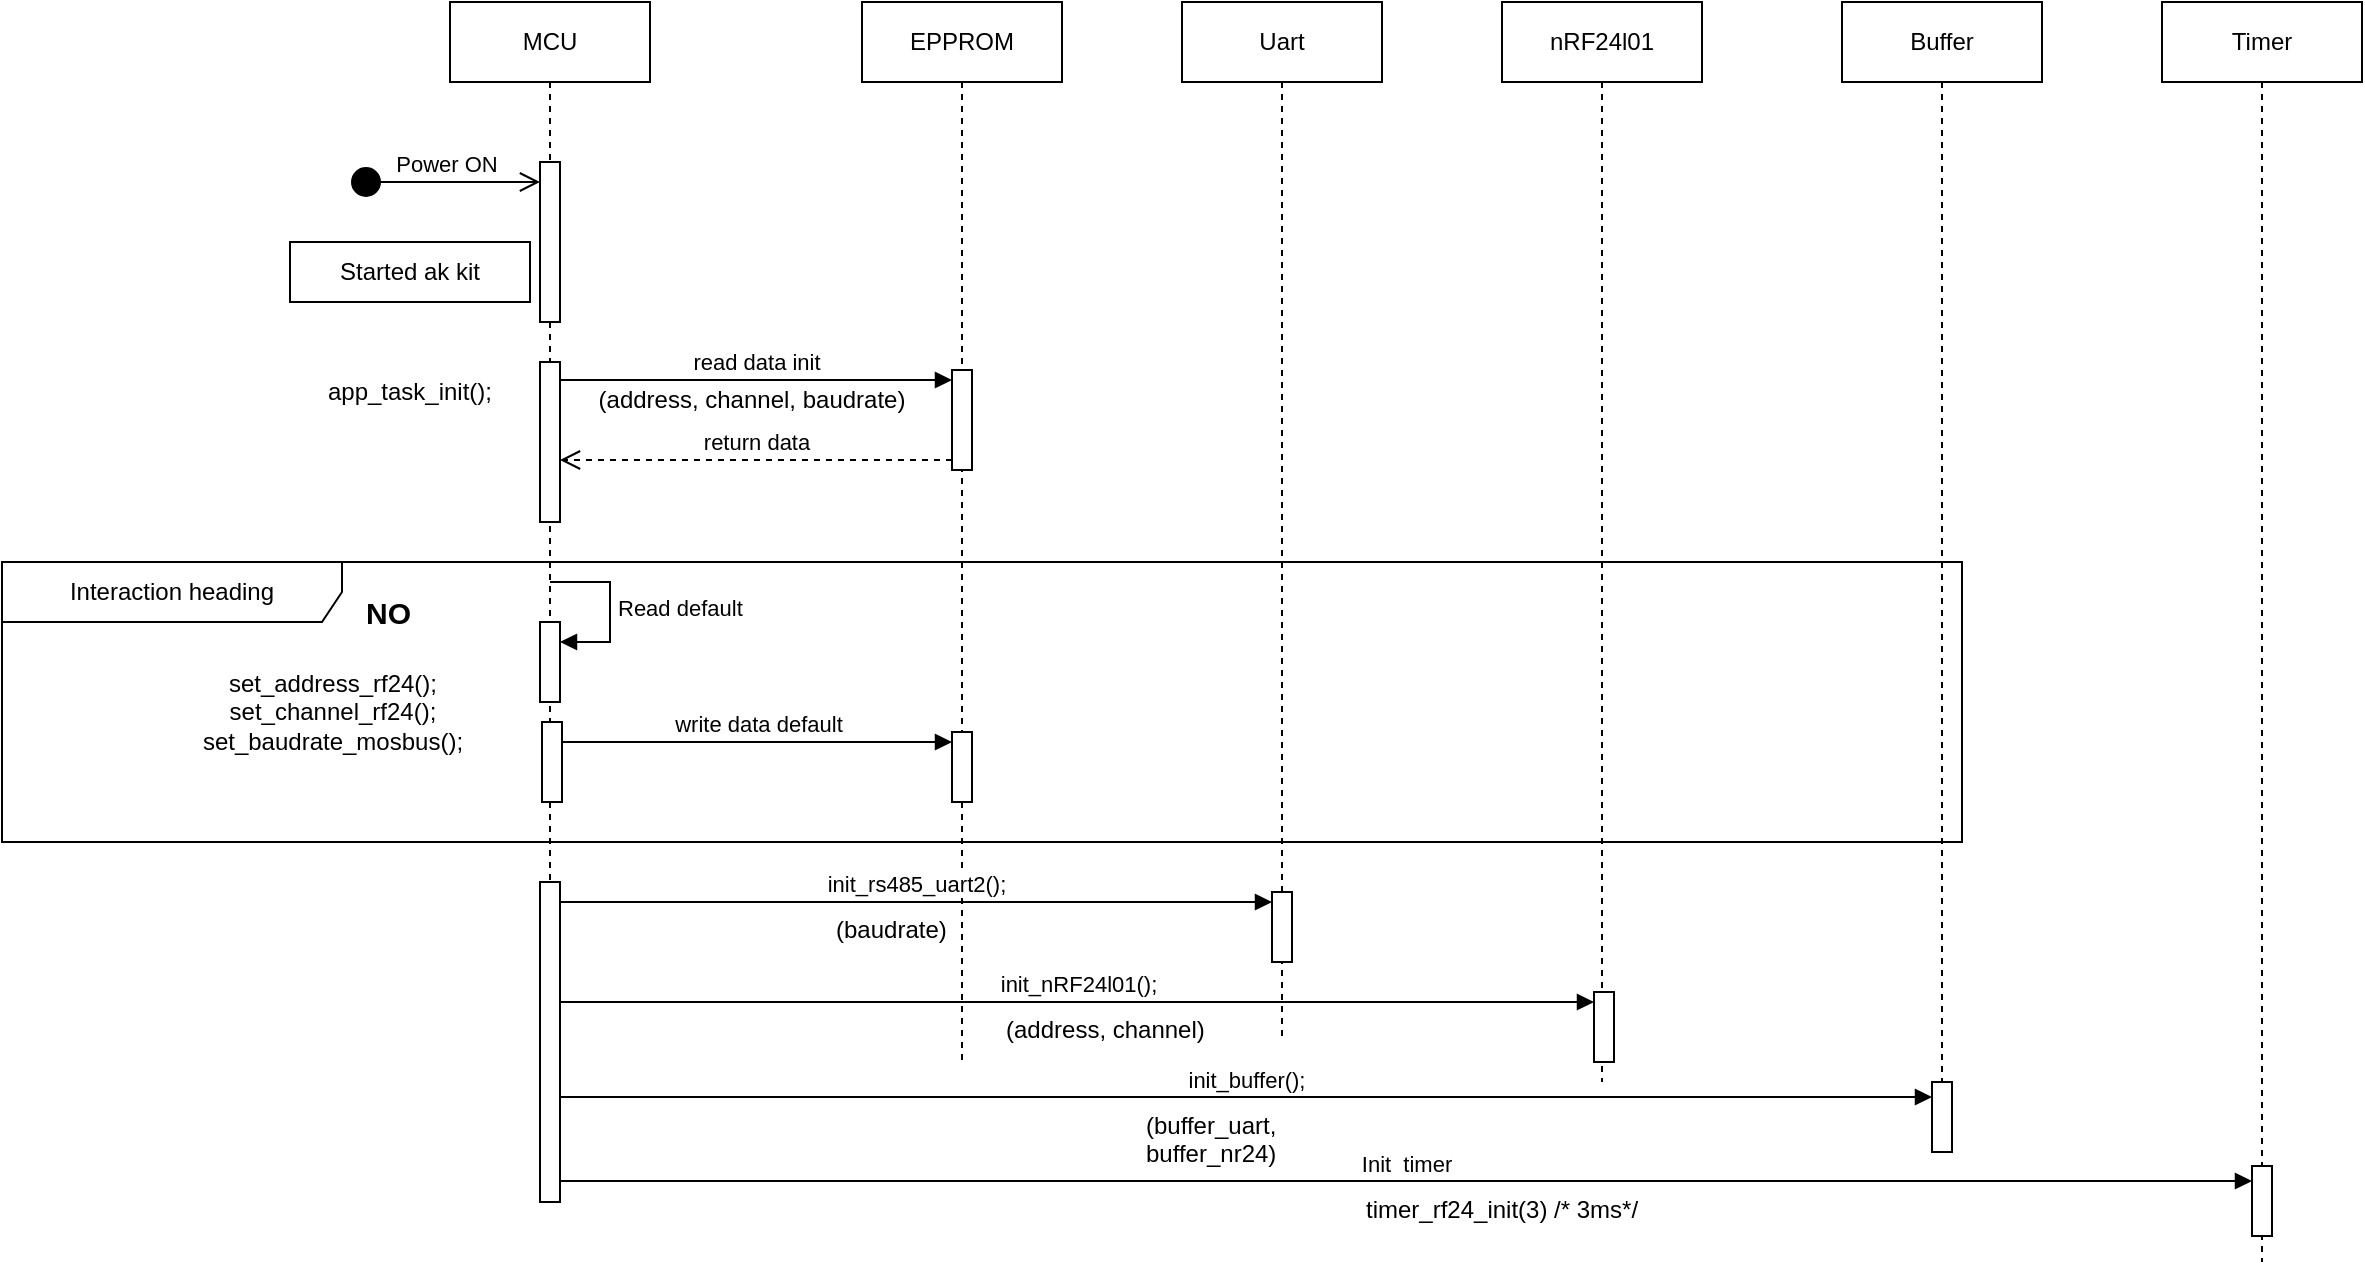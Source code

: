<mxfile version="22.1.18" type="github" pages="4">
  <diagram name="init_data_on_flash" id="_rqPvwlqcu5d_cv0ufVX">
    <mxGraphModel dx="2085" dy="1507" grid="1" gridSize="10" guides="1" tooltips="1" connect="1" arrows="1" fold="1" page="1" pageScale="1" pageWidth="850" pageHeight="1100" math="0" shadow="0">
      <root>
        <mxCell id="0" />
        <mxCell id="1" parent="0" />
        <mxCell id="lFg5hrSPJq1oh815YFEz-1" value="MCU" style="shape=umlLifeline;perimeter=lifelinePerimeter;whiteSpace=wrap;html=1;container=1;dropTarget=0;collapsible=0;recursiveResize=0;outlineConnect=0;portConstraint=eastwest;newEdgeStyle={&quot;curved&quot;:0,&quot;rounded&quot;:0};" vertex="1" parent="1">
          <mxGeometry x="104" y="40" width="100" height="600" as="geometry" />
        </mxCell>
        <mxCell id="lFg5hrSPJq1oh815YFEz-8" value="" style="html=1;points=[[0,0,0,0,5],[0,1,0,0,-5],[1,0,0,0,5],[1,1,0,0,-5]];perimeter=orthogonalPerimeter;outlineConnect=0;targetShapes=umlLifeline;portConstraint=eastwest;newEdgeStyle={&quot;curved&quot;:0,&quot;rounded&quot;:0};" vertex="1" parent="lFg5hrSPJq1oh815YFEz-1">
          <mxGeometry x="45" y="80" width="10" height="80" as="geometry" />
        </mxCell>
        <mxCell id="lFg5hrSPJq1oh815YFEz-10" value="" style="html=1;points=[[0,0,0,0,5],[0,1,0,0,-5],[1,0,0,0,5],[1,1,0,0,-5]];perimeter=orthogonalPerimeter;outlineConnect=0;targetShapes=umlLifeline;portConstraint=eastwest;newEdgeStyle={&quot;curved&quot;:0,&quot;rounded&quot;:0};" vertex="1" parent="lFg5hrSPJq1oh815YFEz-1">
          <mxGeometry x="45" y="180" width="10" height="80" as="geometry" />
        </mxCell>
        <mxCell id="lFg5hrSPJq1oh815YFEz-19" value="" style="html=1;points=[[0,0,0,0,5],[0,1,0,0,-5],[1,0,0,0,5],[1,1,0,0,-5]];perimeter=orthogonalPerimeter;outlineConnect=0;targetShapes=umlLifeline;portConstraint=eastwest;newEdgeStyle={&quot;curved&quot;:0,&quot;rounded&quot;:0};" vertex="1" parent="lFg5hrSPJq1oh815YFEz-1">
          <mxGeometry x="45" y="310" width="10" height="40" as="geometry" />
        </mxCell>
        <mxCell id="lFg5hrSPJq1oh815YFEz-20" value="Read default" style="html=1;align=left;spacingLeft=2;endArrow=block;rounded=0;edgeStyle=orthogonalEdgeStyle;curved=0;rounded=0;" edge="1" target="lFg5hrSPJq1oh815YFEz-19" parent="lFg5hrSPJq1oh815YFEz-1">
          <mxGeometry relative="1" as="geometry">
            <mxPoint x="50" y="290" as="sourcePoint" />
            <Array as="points">
              <mxPoint x="80" y="320" />
            </Array>
            <mxPoint as="offset" />
          </mxGeometry>
        </mxCell>
        <mxCell id="lFg5hrSPJq1oh815YFEz-26" value="" style="html=1;points=[[0,0,0,0,5],[0,1,0,0,-5],[1,0,0,0,5],[1,1,0,0,-5]];perimeter=orthogonalPerimeter;outlineConnect=0;targetShapes=umlLifeline;portConstraint=eastwest;newEdgeStyle={&quot;curved&quot;:0,&quot;rounded&quot;:0};" vertex="1" parent="lFg5hrSPJq1oh815YFEz-1">
          <mxGeometry x="45" y="440" width="10" height="160" as="geometry" />
        </mxCell>
        <mxCell id="lFg5hrSPJq1oh815YFEz-4" value="EPPROM" style="shape=umlLifeline;perimeter=lifelinePerimeter;whiteSpace=wrap;html=1;container=1;dropTarget=0;collapsible=0;recursiveResize=0;outlineConnect=0;portConstraint=eastwest;newEdgeStyle={&quot;curved&quot;:0,&quot;rounded&quot;:0};" vertex="1" parent="1">
          <mxGeometry x="310" y="40" width="100" height="530" as="geometry" />
        </mxCell>
        <mxCell id="lFg5hrSPJq1oh815YFEz-5" value="Uart" style="shape=umlLifeline;perimeter=lifelinePerimeter;whiteSpace=wrap;html=1;container=1;dropTarget=0;collapsible=0;recursiveResize=0;outlineConnect=0;portConstraint=eastwest;newEdgeStyle={&quot;curved&quot;:0,&quot;rounded&quot;:0};" vertex="1" parent="1">
          <mxGeometry x="470" y="40" width="100" height="520" as="geometry" />
        </mxCell>
        <mxCell id="lFg5hrSPJq1oh815YFEz-27" value="" style="html=1;points=[[0,0,0,0,5],[0,1,0,0,-5],[1,0,0,0,5],[1,1,0,0,-5]];perimeter=orthogonalPerimeter;outlineConnect=0;targetShapes=umlLifeline;portConstraint=eastwest;newEdgeStyle={&quot;curved&quot;:0,&quot;rounded&quot;:0};" vertex="1" parent="lFg5hrSPJq1oh815YFEz-5">
          <mxGeometry x="45" y="445" width="10" height="35" as="geometry" />
        </mxCell>
        <mxCell id="lFg5hrSPJq1oh815YFEz-6" value="nRF24l01" style="shape=umlLifeline;perimeter=lifelinePerimeter;whiteSpace=wrap;html=1;container=1;dropTarget=0;collapsible=0;recursiveResize=0;outlineConnect=0;portConstraint=eastwest;newEdgeStyle={&quot;curved&quot;:0,&quot;rounded&quot;:0};" vertex="1" parent="1">
          <mxGeometry x="630" y="40" width="100" height="540" as="geometry" />
        </mxCell>
        <mxCell id="lFg5hrSPJq1oh815YFEz-29" value="" style="html=1;points=[[0,0,0,0,5],[0,1,0,0,-5],[1,0,0,0,5],[1,1,0,0,-5]];perimeter=orthogonalPerimeter;outlineConnect=0;targetShapes=umlLifeline;portConstraint=eastwest;newEdgeStyle={&quot;curved&quot;:0,&quot;rounded&quot;:0};" vertex="1" parent="lFg5hrSPJq1oh815YFEz-6">
          <mxGeometry x="46" y="495" width="10" height="35" as="geometry" />
        </mxCell>
        <mxCell id="lFg5hrSPJq1oh815YFEz-7" value="Power ON" style="html=1;verticalAlign=bottom;startArrow=circle;startFill=1;endArrow=open;startSize=6;endSize=8;curved=0;rounded=0;" edge="1" parent="1" target="lFg5hrSPJq1oh815YFEz-8">
          <mxGeometry width="80" relative="1" as="geometry">
            <mxPoint x="54" y="130" as="sourcePoint" />
            <mxPoint x="144" y="130" as="targetPoint" />
          </mxGeometry>
        </mxCell>
        <mxCell id="lFg5hrSPJq1oh815YFEz-9" value="Started ak kit " style="html=1;whiteSpace=wrap;" vertex="1" parent="1">
          <mxGeometry x="24" y="160" width="120" height="30" as="geometry" />
        </mxCell>
        <mxCell id="lFg5hrSPJq1oh815YFEz-11" value="app_task_init();" style="text;html=1;strokeColor=none;fillColor=none;align=center;verticalAlign=middle;whiteSpace=wrap;rounded=0;" vertex="1" parent="1">
          <mxGeometry x="29" y="220" width="110" height="30" as="geometry" />
        </mxCell>
        <mxCell id="lFg5hrSPJq1oh815YFEz-12" value="" style="html=1;points=[[0,0,0,0,5],[0,1,0,0,-5],[1,0,0,0,5],[1,1,0,0,-5]];perimeter=orthogonalPerimeter;outlineConnect=0;targetShapes=umlLifeline;portConstraint=eastwest;newEdgeStyle={&quot;curved&quot;:0,&quot;rounded&quot;:0};" vertex="1" parent="1">
          <mxGeometry x="355" y="224" width="10" height="50" as="geometry" />
        </mxCell>
        <mxCell id="lFg5hrSPJq1oh815YFEz-13" value="&lt;div&gt;read data init&lt;/div&gt;" style="html=1;verticalAlign=bottom;endArrow=block;curved=0;rounded=0;entryX=0;entryY=0;entryDx=0;entryDy=5;" edge="1" target="lFg5hrSPJq1oh815YFEz-12" parent="1" source="lFg5hrSPJq1oh815YFEz-10">
          <mxGeometry relative="1" as="geometry">
            <mxPoint x="285" y="229" as="sourcePoint" />
          </mxGeometry>
        </mxCell>
        <mxCell id="lFg5hrSPJq1oh815YFEz-14" value="return data" style="html=1;verticalAlign=bottom;endArrow=open;dashed=1;endSize=8;curved=0;rounded=0;exitX=0;exitY=1;exitDx=0;exitDy=-5;" edge="1" source="lFg5hrSPJq1oh815YFEz-12" parent="1" target="lFg5hrSPJq1oh815YFEz-10">
          <mxGeometry relative="1" as="geometry">
            <mxPoint x="285" y="269" as="targetPoint" />
          </mxGeometry>
        </mxCell>
        <mxCell id="lFg5hrSPJq1oh815YFEz-15" value="(address, channel, baudrate)" style="text;html=1;strokeColor=none;fillColor=none;align=center;verticalAlign=middle;whiteSpace=wrap;rounded=0;" vertex="1" parent="1">
          <mxGeometry x="168" y="224" width="174" height="30" as="geometry" />
        </mxCell>
        <mxCell id="lFg5hrSPJq1oh815YFEz-16" value="Interaction heading" style="shape=umlFrame;whiteSpace=wrap;html=1;pointerEvents=0;recursiveResize=0;container=1;collapsible=0;width=170;" vertex="1" parent="1">
          <mxGeometry x="-120" y="320" width="980" height="140" as="geometry" />
        </mxCell>
        <mxCell id="lFg5hrSPJq1oh815YFEz-17" value="&lt;b&gt;&lt;font style=&quot;font-size: 15px;&quot;&gt;NO&lt;/font&gt;&lt;/b&gt;" style="text;html=1;" vertex="1" parent="lFg5hrSPJq1oh815YFEz-16">
          <mxGeometry width="30" height="20" relative="1" as="geometry">
            <mxPoint x="180" y="10" as="offset" />
          </mxGeometry>
        </mxCell>
        <mxCell id="lFg5hrSPJq1oh815YFEz-21" value="" style="html=1;points=[[0,0,0,0,5],[0,1,0,0,-5],[1,0,0,0,5],[1,1,0,0,-5]];perimeter=orthogonalPerimeter;outlineConnect=0;targetShapes=umlLifeline;portConstraint=eastwest;newEdgeStyle={&quot;curved&quot;:0,&quot;rounded&quot;:0};" vertex="1" parent="lFg5hrSPJq1oh815YFEz-16">
          <mxGeometry x="270" y="80" width="10" height="40" as="geometry" />
        </mxCell>
        <mxCell id="lFg5hrSPJq1oh815YFEz-22" value="" style="html=1;points=[[0,0,0,0,5],[0,1,0,0,-5],[1,0,0,0,5],[1,1,0,0,-5]];perimeter=orthogonalPerimeter;outlineConnect=0;targetShapes=umlLifeline;portConstraint=eastwest;newEdgeStyle={&quot;curved&quot;:0,&quot;rounded&quot;:0};" vertex="1" parent="lFg5hrSPJq1oh815YFEz-16">
          <mxGeometry x="475" y="85" width="10" height="35" as="geometry" />
        </mxCell>
        <mxCell id="lFg5hrSPJq1oh815YFEz-23" value="write data default" style="html=1;verticalAlign=bottom;endArrow=block;curved=0;rounded=0;entryX=0;entryY=0;entryDx=0;entryDy=5;" edge="1" target="lFg5hrSPJq1oh815YFEz-22" parent="lFg5hrSPJq1oh815YFEz-16" source="lFg5hrSPJq1oh815YFEz-21">
          <mxGeometry relative="1" as="geometry">
            <mxPoint x="405" y="90" as="sourcePoint" />
          </mxGeometry>
        </mxCell>
        <mxCell id="lFg5hrSPJq1oh815YFEz-25" value="&lt;div&gt;set_address_rf24();&lt;/div&gt;&lt;div&gt;set_channel_rf24();&lt;/div&gt;&lt;div&gt;set_baudrate_mosbus();&lt;br&gt;&lt;/div&gt;" style="text;html=1;strokeColor=none;fillColor=none;align=center;verticalAlign=middle;whiteSpace=wrap;rounded=0;" vertex="1" parent="lFg5hrSPJq1oh815YFEz-16">
          <mxGeometry x="90" y="40" width="151" height="70" as="geometry" />
        </mxCell>
        <mxCell id="lFg5hrSPJq1oh815YFEz-28" value="&lt;div&gt;init_rs485_uart2();&lt;/div&gt;" style="html=1;verticalAlign=bottom;endArrow=block;curved=0;rounded=0;entryX=0;entryY=0;entryDx=0;entryDy=5;" edge="1" parent="1" target="lFg5hrSPJq1oh815YFEz-27">
          <mxGeometry x="-0.001" relative="1" as="geometry">
            <mxPoint x="159" y="490" as="sourcePoint" />
            <mxPoint as="offset" />
          </mxGeometry>
        </mxCell>
        <mxCell id="lFg5hrSPJq1oh815YFEz-30" value="init_nRF24l01();" style="html=1;verticalAlign=bottom;endArrow=block;curved=0;rounded=0;entryX=0;entryY=0;entryDx=0;entryDy=5;" edge="1" parent="1" target="lFg5hrSPJq1oh815YFEz-29">
          <mxGeometry relative="1" as="geometry">
            <mxPoint x="159" y="540" as="sourcePoint" />
          </mxGeometry>
        </mxCell>
        <mxCell id="lFg5hrSPJq1oh815YFEz-31" value="(baudrate)" style="text;whiteSpace=wrap;html=1;" vertex="1" parent="1">
          <mxGeometry x="295" y="490" width="60" height="20" as="geometry" />
        </mxCell>
        <mxCell id="lFg5hrSPJq1oh815YFEz-32" value="(address, channel)" style="text;whiteSpace=wrap;html=1;" vertex="1" parent="1">
          <mxGeometry x="380" y="540" width="120" height="20" as="geometry" />
        </mxCell>
        <mxCell id="CLKx9_vtKcZAz9AbXq3Q-1" value="Buffer" style="shape=umlLifeline;perimeter=lifelinePerimeter;whiteSpace=wrap;html=1;container=1;dropTarget=0;collapsible=0;recursiveResize=0;outlineConnect=0;portConstraint=eastwest;newEdgeStyle={&quot;curved&quot;:0,&quot;rounded&quot;:0};" vertex="1" parent="1">
          <mxGeometry x="800" y="40" width="100" height="540" as="geometry" />
        </mxCell>
        <mxCell id="CLKx9_vtKcZAz9AbXq3Q-2" value="" style="html=1;points=[[0,0,0,0,5],[0,1,0,0,-5],[1,0,0,0,5],[1,1,0,0,-5]];perimeter=orthogonalPerimeter;outlineConnect=0;targetShapes=umlLifeline;portConstraint=eastwest;newEdgeStyle={&quot;curved&quot;:0,&quot;rounded&quot;:0};" vertex="1" parent="1">
          <mxGeometry x="845" y="580" width="10" height="35" as="geometry" />
        </mxCell>
        <mxCell id="CLKx9_vtKcZAz9AbXq3Q-3" value="init_buffer();" style="html=1;verticalAlign=bottom;endArrow=block;curved=0;rounded=0;entryX=0;entryY=0;entryDx=0;entryDy=5;" edge="1" parent="1" source="lFg5hrSPJq1oh815YFEz-26">
          <mxGeometry x="-0.001" relative="1" as="geometry">
            <mxPoint x="190" y="588" as="sourcePoint" />
            <mxPoint x="845" y="587.5" as="targetPoint" />
            <mxPoint as="offset" />
          </mxGeometry>
        </mxCell>
        <mxCell id="CLKx9_vtKcZAz9AbXq3Q-4" value="(buffer_uart, buffer_nr24)" style="text;whiteSpace=wrap;html=1;" vertex="1" parent="1">
          <mxGeometry x="450" y="587.5" width="120" height="20" as="geometry" />
        </mxCell>
        <mxCell id="kkfreGQYsaMmkeer-ljg-1" value="Timer" style="shape=umlLifeline;perimeter=lifelinePerimeter;whiteSpace=wrap;html=1;container=1;dropTarget=0;collapsible=0;recursiveResize=0;outlineConnect=0;portConstraint=eastwest;newEdgeStyle={&quot;curved&quot;:0,&quot;rounded&quot;:0};" vertex="1" parent="1">
          <mxGeometry x="960" y="40" width="100" height="630" as="geometry" />
        </mxCell>
        <mxCell id="kkfreGQYsaMmkeer-ljg-5" value="" style="html=1;points=[[0,0,0,0,5],[0,1,0,0,-5],[1,0,0,0,5],[1,1,0,0,-5]];perimeter=orthogonalPerimeter;outlineConnect=0;targetShapes=umlLifeline;portConstraint=eastwest;newEdgeStyle={&quot;curved&quot;:0,&quot;rounded&quot;:0};" vertex="1" parent="1">
          <mxGeometry x="1005" y="622" width="10" height="35" as="geometry" />
        </mxCell>
        <mxCell id="kkfreGQYsaMmkeer-ljg-6" value="Init&amp;nbsp; timer " style="html=1;verticalAlign=bottom;endArrow=block;curved=0;rounded=0;entryX=0;entryY=0;entryDx=0;entryDy=5;" edge="1" parent="1" source="lFg5hrSPJq1oh815YFEz-26">
          <mxGeometry x="-0.001" relative="1" as="geometry">
            <mxPoint x="319" y="630" as="sourcePoint" />
            <mxPoint x="1005" y="629.5" as="targetPoint" />
            <mxPoint as="offset" />
          </mxGeometry>
        </mxCell>
        <mxCell id="kkfreGQYsaMmkeer-ljg-7" value="timer_rf24_init(3) /* 3ms*/" style="text;whiteSpace=wrap;html=1;" vertex="1" parent="1">
          <mxGeometry x="560" y="629.5" width="170" height="20" as="geometry" />
        </mxCell>
      </root>
    </mxGraphModel>
  </diagram>
  <diagram id="e3z4IiF4BHt0ulagmXcm" name="action_uart">
    <mxGraphModel dx="2005" dy="1036" grid="1" gridSize="10" guides="1" tooltips="1" connect="1" arrows="1" fold="1" page="1" pageScale="1" pageWidth="850" pageHeight="1100" math="0" shadow="0">
      <root>
        <mxCell id="0" />
        <mxCell id="1" parent="0" />
        <mxCell id="tzuWYnrK_tekmQwqD7HS-1" value="&lt;div&gt;Device_1 &lt;br&gt;&lt;/div&gt;&lt;div&gt;RS485&lt;/div&gt;" style="shape=umlLifeline;perimeter=lifelinePerimeter;whiteSpace=wrap;html=1;container=1;dropTarget=0;collapsible=0;recursiveResize=0;outlineConnect=0;portConstraint=eastwest;newEdgeStyle={&quot;curved&quot;:0,&quot;rounded&quot;:0};" vertex="1" parent="1">
          <mxGeometry x="120" y="40" width="100" height="920" as="geometry" />
        </mxCell>
        <mxCell id="XWjCgizb2IZMl0uH3Rgy-2" value="" style="html=1;points=[[0,0,0,0,5],[0,1,0,0,-5],[1,0,0,0,5],[1,1,0,0,-5]];perimeter=orthogonalPerimeter;outlineConnect=0;targetShapes=umlLifeline;portConstraint=eastwest;newEdgeStyle={&quot;curved&quot;:0,&quot;rounded&quot;:0};" vertex="1" parent="tzuWYnrK_tekmQwqD7HS-1">
          <mxGeometry x="45" y="80" width="10" height="40" as="geometry" />
        </mxCell>
        <mxCell id="XWjCgizb2IZMl0uH3Rgy-3" value="" style="html=1;verticalAlign=bottom;startArrow=oval;endArrow=block;startSize=8;curved=0;rounded=0;entryX=0;entryY=0;entryDx=0;entryDy=5;" edge="1" parent="tzuWYnrK_tekmQwqD7HS-1">
          <mxGeometry y="-24" relative="1" as="geometry">
            <mxPoint x="-25" y="86" as="sourcePoint" />
            <mxPoint x="45" y="86.0" as="targetPoint" />
            <mxPoint as="offset" />
          </mxGeometry>
        </mxCell>
        <mxCell id="GhnyAttOh1If5XAWAGQ5-2" value="" style="html=1;points=[[0,0,0,0,5],[0,1,0,0,-5],[1,0,0,0,5],[1,1,0,0,-5]];perimeter=orthogonalPerimeter;outlineConnect=0;targetShapes=umlLifeline;portConstraint=eastwest;newEdgeStyle={&quot;curved&quot;:0,&quot;rounded&quot;:0};" vertex="1" parent="tzuWYnrK_tekmQwqD7HS-1">
          <mxGeometry x="45" y="140.04" width="10" height="40" as="geometry" />
        </mxCell>
        <mxCell id="GhnyAttOh1If5XAWAGQ5-3" value="" style="html=1;align=left;spacingLeft=2;endArrow=block;rounded=0;edgeStyle=orthogonalEdgeStyle;curved=0;rounded=0;" edge="1" target="GhnyAttOh1If5XAWAGQ5-2" parent="tzuWYnrK_tekmQwqD7HS-1">
          <mxGeometry x="-0.017" relative="1" as="geometry">
            <mxPoint x="50" y="120.04" as="sourcePoint" />
            <Array as="points">
              <mxPoint x="80" y="150.04" />
            </Array>
            <mxPoint as="offset" />
          </mxGeometry>
        </mxCell>
        <mxCell id="XWjCgizb2IZMl0uH3Rgy-1" value="&lt;div&gt;RS485 + Uart&lt;/div&gt;" style="shape=umlLifeline;perimeter=lifelinePerimeter;whiteSpace=wrap;html=1;container=1;dropTarget=0;collapsible=0;recursiveResize=0;outlineConnect=0;portConstraint=eastwest;newEdgeStyle={&quot;curved&quot;:0,&quot;rounded&quot;:0};" vertex="1" parent="1">
          <mxGeometry x="320" y="40" width="100" height="920" as="geometry" />
        </mxCell>
        <mxCell id="GhnyAttOh1If5XAWAGQ5-6" value="" style="html=1;points=[[0,0,0,0,5],[0,1,0,0,-5],[1,0,0,0,5],[1,1,0,0,-5]];perimeter=orthogonalPerimeter;outlineConnect=0;targetShapes=umlLifeline;portConstraint=eastwest;newEdgeStyle={&quot;curved&quot;:0,&quot;rounded&quot;:0};" vertex="1" parent="XWjCgizb2IZMl0uH3Rgy-1">
          <mxGeometry x="45" y="100.04" width="10" height="59.96" as="geometry" />
        </mxCell>
        <mxCell id="Xg90vIzvac29yt_A0_7y-10" value="change tx -&amp;gt; rx" style="html=1;verticalAlign=bottom;endArrow=block;curved=0;rounded=0;entryX=0;entryY=0;entryDx=0;entryDy=5;entryPerimeter=0;" edge="1" parent="XWjCgizb2IZMl0uH3Rgy-1" source="Xg90vIzvac29yt_A0_7y-8">
          <mxGeometry x="0.002" relative="1" as="geometry">
            <mxPoint x="257" y="851" as="sourcePoint" />
            <mxPoint x="55" y="851.04" as="targetPoint" />
            <mxPoint as="offset" />
          </mxGeometry>
        </mxCell>
        <mxCell id="Xg90vIzvac29yt_A0_7y-11" value="" style="html=1;points=[[0,0,0,0,5],[0,1,0,0,-5],[1,0,0,0,5],[1,1,0,0,-5]];perimeter=orthogonalPerimeter;outlineConnect=0;targetShapes=umlLifeline;portConstraint=eastwest;newEdgeStyle={&quot;curved&quot;:0,&quot;rounded&quot;:0};" vertex="1" parent="XWjCgizb2IZMl0uH3Rgy-1">
          <mxGeometry x="45" y="845" width="10" height="38" as="geometry" />
        </mxCell>
        <mxCell id="XWjCgizb2IZMl0uH3Rgy-4" value="&lt;div&gt;nRF24l01&lt;/div&gt;" style="shape=umlLifeline;perimeter=lifelinePerimeter;whiteSpace=wrap;html=1;container=1;dropTarget=0;collapsible=0;recursiveResize=0;outlineConnect=0;portConstraint=eastwest;newEdgeStyle={&quot;curved&quot;:0,&quot;rounded&quot;:0};" vertex="1" parent="1">
          <mxGeometry x="532" y="40" width="100" height="920" as="geometry" />
        </mxCell>
        <mxCell id="aWW-8R6n3zHeghvXNG_J-2" value="" style="html=1;points=[[0,0,0,0,5],[0,1,0,0,-5],[1,0,0,0,5],[1,1,0,0,-5]];perimeter=orthogonalPerimeter;outlineConnect=0;targetShapes=umlLifeline;portConstraint=eastwest;newEdgeStyle={&quot;curved&quot;:0,&quot;rounded&quot;:0};" vertex="1" parent="XWjCgizb2IZMl0uH3Rgy-4">
          <mxGeometry x="45" y="142" width="10" height="68" as="geometry" />
        </mxCell>
        <mxCell id="VLEj4P4WKxJNLzdqXz3Y-3" value="" style="html=1;points=[[0,0,0,0,5],[0,1,0,0,-5],[1,0,0,0,5],[1,1,0,0,-5]];perimeter=orthogonalPerimeter;outlineConnect=0;targetShapes=umlLifeline;portConstraint=eastwest;newEdgeStyle={&quot;curved&quot;:0,&quot;rounded&quot;:0};" vertex="1" parent="XWjCgizb2IZMl0uH3Rgy-4">
          <mxGeometry x="45" y="563" width="10" height="180" as="geometry" />
        </mxCell>
        <mxCell id="XWjCgizb2IZMl0uH3Rgy-5" value="Buffer_uart" style="shape=umlLifeline;perimeter=lifelinePerimeter;whiteSpace=wrap;html=1;container=1;dropTarget=0;collapsible=0;recursiveResize=0;outlineConnect=0;portConstraint=eastwest;newEdgeStyle={&quot;curved&quot;:0,&quot;rounded&quot;:0};" vertex="1" parent="1">
          <mxGeometry x="921" y="40" width="100" height="920" as="geometry" />
        </mxCell>
        <mxCell id="aWW-8R6n3zHeghvXNG_J-7" value="" style="html=1;points=[[0,0,0,0,5],[0,1,0,0,-5],[1,0,0,0,5],[1,1,0,0,-5]];perimeter=orthogonalPerimeter;outlineConnect=0;targetShapes=umlLifeline;portConstraint=eastwest;newEdgeStyle={&quot;curved&quot;:0,&quot;rounded&quot;:0};" vertex="1" parent="XWjCgizb2IZMl0uH3Rgy-5">
          <mxGeometry x="45" y="113" width="10" height="40" as="geometry" />
        </mxCell>
        <mxCell id="VLEj4P4WKxJNLzdqXz3Y-8" value="" style="html=1;points=[[0,0,0,0,5],[0,1,0,0,-5],[1,0,0,0,5],[1,1,0,0,-5]];perimeter=orthogonalPerimeter;outlineConnect=0;targetShapes=umlLifeline;portConstraint=eastwest;newEdgeStyle={&quot;curved&quot;:0,&quot;rounded&quot;:0};" vertex="1" parent="XWjCgizb2IZMl0uH3Rgy-5">
          <mxGeometry x="45" y="593" width="10" height="48" as="geometry" />
        </mxCell>
        <mxCell id="dIdCt8iOn5gkZzQktlx5-18" value="" style="html=1;points=[[0,0,0,0,5],[0,1,0,0,-5],[1,0,0,0,5],[1,1,0,0,-5]];perimeter=orthogonalPerimeter;outlineConnect=0;targetShapes=umlLifeline;portConstraint=eastwest;newEdgeStyle={&quot;curved&quot;:0,&quot;rounded&quot;:0};" vertex="1" parent="XWjCgizb2IZMl0uH3Rgy-5">
          <mxGeometry x="45" y="860" width="10" height="40" as="geometry" />
        </mxCell>
        <mxCell id="dIdCt8iOn5gkZzQktlx5-19" value="&lt;font color=&quot;#ed333b&quot;&gt;Save Null at buffer&lt;/font&gt;" style="html=1;verticalAlign=bottom;endArrow=block;curved=0;rounded=0;entryX=0;entryY=0;entryDx=0;entryDy=5;entryPerimeter=0;" edge="1" parent="XWjCgizb2IZMl0uH3Rgy-5" target="dIdCt8iOn5gkZzQktlx5-18">
          <mxGeometry x="-0.045" y="-19" relative="1" as="geometry">
            <mxPoint x="-101" y="865" as="sourcePoint" />
            <mxPoint x="-7" y="866.04" as="targetPoint" />
            <mxPoint as="offset" />
          </mxGeometry>
        </mxCell>
        <mxCell id="XWjCgizb2IZMl0uH3Rgy-6" value="Timer_uart" style="shape=umlLifeline;perimeter=lifelinePerimeter;whiteSpace=wrap;html=1;container=1;dropTarget=0;collapsible=0;recursiveResize=0;outlineConnect=0;portConstraint=eastwest;newEdgeStyle={&quot;curved&quot;:0,&quot;rounded&quot;:0};" vertex="1" parent="1">
          <mxGeometry x="761" y="40" width="107" height="920" as="geometry" />
        </mxCell>
        <mxCell id="VLEj4P4WKxJNLzdqXz3Y-11" value="" style="html=1;points=[[0,0,0,0,5],[0,1,0,0,-5],[1,0,0,0,5],[1,1,0,0,-5]];perimeter=orthogonalPerimeter;outlineConnect=0;targetShapes=umlLifeline;portConstraint=eastwest;newEdgeStyle={&quot;curved&quot;:0,&quot;rounded&quot;:0};" vertex="1" parent="XWjCgizb2IZMl0uH3Rgy-6">
          <mxGeometry x="48" y="647" width="10" height="40" as="geometry" />
        </mxCell>
        <mxCell id="Xg90vIzvac29yt_A0_7y-8" value="" style="html=1;points=[[0,0,0,0,5],[0,1,0,0,-5],[1,0,0,0,5],[1,1,0,0,-5]];perimeter=orthogonalPerimeter;outlineConnect=0;targetShapes=umlLifeline;portConstraint=eastwest;newEdgeStyle={&quot;curved&quot;:0,&quot;rounded&quot;:0};" vertex="1" parent="XWjCgizb2IZMl0uH3Rgy-6">
          <mxGeometry x="48" y="833" width="10" height="40" as="geometry" />
        </mxCell>
        <mxCell id="Xg90vIzvac29yt_A0_7y-9" value="self call" style="html=1;align=left;spacingLeft=2;endArrow=block;rounded=0;edgeStyle=orthogonalEdgeStyle;curved=0;rounded=0;" edge="1" target="Xg90vIzvac29yt_A0_7y-8" parent="XWjCgizb2IZMl0uH3Rgy-6">
          <mxGeometry relative="1" as="geometry">
            <mxPoint x="53" y="813" as="sourcePoint" />
            <Array as="points">
              <mxPoint x="83" y="843" />
            </Array>
          </mxGeometry>
        </mxCell>
        <mxCell id="GhnyAttOh1If5XAWAGQ5-1" value="&lt;div&gt;Action&lt;/div&gt;&lt;div&gt;&lt;br&gt;&lt;/div&gt;&lt;div&gt;Send data&lt;/div&gt;&lt;div&gt;&lt;br&gt;&lt;/div&gt;&lt;div&gt;8byte&lt;br&gt;&lt;/div&gt;" style="text;whiteSpace=wrap;html=1;" vertex="1" parent="1">
          <mxGeometry x="100" y="100" width="60" height="60" as="geometry" />
        </mxCell>
        <mxCell id="7qYRBgS81_4qbdtXcjwt-1" value="send byte 8bit" style="html=1;verticalAlign=bottom;endArrow=block;curved=0;rounded=0;entryX=0;entryY=0;entryDx=0;entryDy=5;entryPerimeter=0;" edge="1" parent="1" source="XWjCgizb2IZMl0uH3Rgy-2" target="GhnyAttOh1If5XAWAGQ5-6">
          <mxGeometry x="-0.001" relative="1" as="geometry">
            <mxPoint x="310" y="140" as="sourcePoint" />
            <mxPoint x="515" y="490" as="targetPoint" />
            <mxPoint as="offset" />
          </mxGeometry>
        </mxCell>
        <mxCell id="aWW-8R6n3zHeghvXNG_J-1" value="mb_usart2_irq();" style="text;whiteSpace=wrap;html=1;" vertex="1" parent="1">
          <mxGeometry x="260" y="150" width="60" height="20" as="geometry" />
        </mxCell>
        <mxCell id="aWW-8R6n3zHeghvXNG_J-3" value="&lt;font color=&quot;#ed333b&quot;&gt;save data in buffer &lt;/font&gt;" style="html=1;verticalAlign=bottom;endArrow=block;curved=0;rounded=0;" edge="1" parent="1">
          <mxGeometry relative="1" as="geometry">
            <mxPoint x="375" y="160.02" as="sourcePoint" />
            <mxPoint x="966" y="160.02" as="targetPoint" />
            <mxPoint as="offset" />
          </mxGeometry>
        </mxCell>
        <mxCell id="aWW-8R6n3zHeghvXNG_J-6" value="send data by rf24" style="html=1;verticalAlign=bottom;endArrow=block;curved=0;rounded=0;entryX=0;entryY=0;entryDx=0;entryDy=5;entryPerimeter=0;" edge="1" parent="1" target="aWW-8R6n3zHeghvXNG_J-2">
          <mxGeometry x="-0.001" relative="1" as="geometry">
            <mxPoint x="375" y="188.04" as="sourcePoint" />
            <mxPoint x="525" y="188.04" as="targetPoint" />
            <mxPoint as="offset" />
          </mxGeometry>
        </mxCell>
        <mxCell id="aWW-8R6n3zHeghvXNG_J-8" value="send_data_to_rf24_tx(data)" style="text;whiteSpace=wrap;html=1;" vertex="1" parent="1">
          <mxGeometry x="400" y="192" width="155" height="20" as="geometry" />
        </mxCell>
        <mxCell id="Z62VswTF5Q-bmAzaFCJw-1" value="send data next same data front" style="html=1;whiteSpace=wrap;" vertex="1" parent="1">
          <mxGeometry x="210" y="190" width="60" height="110" as="geometry" />
        </mxCell>
        <mxCell id="VLEj4P4WKxJNLzdqXz3Y-2" value="IRQ_REC" style="html=1;verticalAlign=bottom;startArrow=circle;startFill=1;endArrow=open;startSize=6;endSize=8;curved=0;rounded=0;" edge="1" parent="1">
          <mxGeometry width="80" relative="1" as="geometry">
            <mxPoint x="671" y="609" as="sourcePoint" />
            <mxPoint x="591" y="609" as="targetPoint" />
          </mxGeometry>
        </mxCell>
        <mxCell id="VLEj4P4WKxJNLzdqXz3Y-5" value="change rx -&amp;gt; tx, send data by uart" style="html=1;verticalAlign=bottom;endArrow=block;curved=0;rounded=0;entryX=0;entryY=0;entryDx=0;entryDy=5;entryPerimeter=0;" edge="1" parent="1" source="VLEj4P4WKxJNLzdqXz3Y-3">
          <mxGeometry x="0.002" relative="1" as="geometry">
            <mxPoint x="570" y="620" as="sourcePoint" />
            <mxPoint x="375" y="620.04" as="targetPoint" />
            <mxPoint as="offset" />
          </mxGeometry>
        </mxCell>
        <mxCell id="VLEj4P4WKxJNLzdqXz3Y-6" value="send_data_to_rf24_tx(data)" style="text;whiteSpace=wrap;html=1;" vertex="1" parent="1">
          <mxGeometry x="400" y="624" width="155" height="20" as="geometry" />
        </mxCell>
        <mxCell id="VLEj4P4WKxJNLzdqXz3Y-7" value="" style="html=1;points=[[0,0,0,0,5],[0,1,0,0,-5],[1,0,0,0,5],[1,1,0,0,-5]];perimeter=orthogonalPerimeter;outlineConnect=0;targetShapes=umlLifeline;portConstraint=eastwest;newEdgeStyle={&quot;curved&quot;:0,&quot;rounded&quot;:0};" vertex="1" parent="1">
          <mxGeometry x="365" y="614" width="10" height="48" as="geometry" />
        </mxCell>
        <mxCell id="VLEj4P4WKxJNLzdqXz3Y-9" value="&lt;font color=&quot;#e01b24&quot;&gt;save data in buffer&lt;br&gt;&lt;/font&gt;" style="html=1;verticalAlign=bottom;endArrow=block;curved=0;rounded=0;entryX=0;entryY=0;entryDx=0;entryDy=5;entryPerimeter=0;" edge="1" parent="1" target="VLEj4P4WKxJNLzdqXz3Y-8" source="VLEj4P4WKxJNLzdqXz3Y-3">
          <mxGeometry x="-0.001" relative="1" as="geometry">
            <mxPoint x="764" y="639" as="sourcePoint" />
            <mxPoint x="914" y="639.04" as="targetPoint" />
            <mxPoint as="offset" />
          </mxGeometry>
        </mxCell>
        <mxCell id="VLEj4P4WKxJNLzdqXz3Y-12" value="enable timer " style="html=1;verticalAlign=bottom;endArrow=block;curved=0;rounded=0;entryX=0;entryY=0;entryDx=0;entryDy=5;entryPerimeter=0;" edge="1" parent="1" target="VLEj4P4WKxJNLzdqXz3Y-11">
          <mxGeometry x="-0.001" relative="1" as="geometry">
            <mxPoint x="587" y="692" as="sourcePoint" />
            <mxPoint x="757" y="693.04" as="targetPoint" />
            <mxPoint as="offset" />
          </mxGeometry>
        </mxCell>
        <mxCell id="Xg90vIzvac29yt_A0_7y-1" value="" style="shape=umlFrame;whiteSpace=wrap;html=1;pointerEvents=0;" vertex="1" parent="1">
          <mxGeometry x="500" y="671" width="400" height="151" as="geometry" />
        </mxCell>
        <mxCell id="Xg90vIzvac29yt_A0_7y-2" value="" style="endArrow=none;dashed=1;html=1;dashPattern=1 3;strokeWidth=2;rounded=0;entryX=1;entryY=0.4;entryDx=0;entryDy=0;entryPerimeter=0;" edge="1" parent="1">
          <mxGeometry width="50" height="50" relative="1" as="geometry">
            <mxPoint x="500" y="743" as="sourcePoint" />
            <mxPoint x="900.0" y="742.4" as="targetPoint" />
          </mxGeometry>
        </mxCell>
        <mxCell id="Xg90vIzvac29yt_A0_7y-3" value="" style="html=1;points=[[0,0,0,0,5],[0,1,0,0,-5],[1,0,0,0,5],[1,1,0,0,-5]];perimeter=orthogonalPerimeter;outlineConnect=0;targetShapes=umlLifeline;portConstraint=eastwest;newEdgeStyle={&quot;curved&quot;:0,&quot;rounded&quot;:0};" vertex="1" parent="1">
          <mxGeometry x="809" y="773" width="10" height="40" as="geometry" />
        </mxCell>
        <mxCell id="Xg90vIzvac29yt_A0_7y-4" value="reset timer" style="html=1;verticalAlign=bottom;endArrow=block;curved=0;rounded=0;entryX=0;entryY=0;entryDx=0;entryDy=5;entryPerimeter=0;" edge="1" parent="1" target="Xg90vIzvac29yt_A0_7y-3">
          <mxGeometry x="-0.001" relative="1" as="geometry">
            <mxPoint x="587" y="778" as="sourcePoint" />
            <mxPoint x="757" y="779.04" as="targetPoint" />
            <mxPoint as="offset" />
          </mxGeometry>
        </mxCell>
        <mxCell id="Xg90vIzvac29yt_A0_7y-5" value="send data by uart" style="html=1;verticalAlign=bottom;endArrow=block;curved=0;rounded=0;entryX=0;entryY=0;entryDx=0;entryDy=5;entryPerimeter=0;" edge="1" parent="1" source="VLEj4P4WKxJNLzdqXz3Y-7">
          <mxGeometry x="0.002" relative="1" as="geometry">
            <mxPoint x="360" y="629" as="sourcePoint" />
            <mxPoint x="176" y="629.04" as="targetPoint" />
            <mxPoint as="offset" />
          </mxGeometry>
        </mxCell>
        <mxCell id="Xg90vIzvac29yt_A0_7y-7" value="" style="html=1;points=[[0,0,0,0,5],[0,1,0,0,-5],[1,0,0,0,5],[1,1,0,0,-5]];perimeter=orthogonalPerimeter;outlineConnect=0;targetShapes=umlLifeline;portConstraint=eastwest;newEdgeStyle={&quot;curved&quot;:0,&quot;rounded&quot;:0};" vertex="1" parent="1">
          <mxGeometry x="166" y="623" width="10" height="48" as="geometry" />
        </mxCell>
        <mxCell id="Xg90vIzvac29yt_A0_7y-12" value="recveced rf24 and send data by rs485" style="html=1;whiteSpace=wrap;" vertex="1" parent="1">
          <mxGeometry x="660" y="543" width="120" height="50" as="geometry" />
        </mxCell>
        <mxCell id="dIdCt8iOn5gkZzQktlx5-1" value="" style="html=1;points=[[0,0,0,0,5],[0,1,0,0,-5],[1,0,0,0,5],[1,1,0,0,-5]];perimeter=orthogonalPerimeter;outlineConnect=0;targetShapes=umlLifeline;portConstraint=eastwest;newEdgeStyle={&quot;curved&quot;:0,&quot;rounded&quot;:0};" vertex="1" parent="1">
          <mxGeometry x="577" y="468" width="10" height="40" as="geometry" />
        </mxCell>
        <mxCell id="dIdCt8iOn5gkZzQktlx5-2" value="" style="html=1;points=[[0,0,0,0,5],[0,1,0,0,-5],[1,0,0,0,5],[1,1,0,0,-5]];perimeter=orthogonalPerimeter;outlineConnect=0;targetShapes=umlLifeline;portConstraint=eastwest;newEdgeStyle={&quot;curved&quot;:0,&quot;rounded&quot;:0};" vertex="1" parent="1">
          <mxGeometry x="810" y="234" width="10" height="40" as="geometry" />
        </mxCell>
        <mxCell id="dIdCt8iOn5gkZzQktlx5-3" value="" style="html=1;points=[[0,0,0,0,5],[0,1,0,0,-5],[1,0,0,0,5],[1,1,0,0,-5]];perimeter=orthogonalPerimeter;outlineConnect=0;targetShapes=umlLifeline;portConstraint=eastwest;newEdgeStyle={&quot;curved&quot;:0,&quot;rounded&quot;:0};" vertex="1" parent="1">
          <mxGeometry x="810" y="458" width="10" height="40" as="geometry" />
        </mxCell>
        <mxCell id="dIdCt8iOn5gkZzQktlx5-4" value="" style="html=1;align=left;spacingLeft=2;endArrow=block;rounded=0;edgeStyle=orthogonalEdgeStyle;curved=0;rounded=0;" edge="1" parent="1" target="dIdCt8iOn5gkZzQktlx5-3">
          <mxGeometry relative="1" as="geometry">
            <mxPoint x="815" y="438" as="sourcePoint" />
            <Array as="points">
              <mxPoint x="845" y="468" />
            </Array>
          </mxGeometry>
        </mxCell>
        <mxCell id="dIdCt8iOn5gkZzQktlx5-5" value="Enable timer" style="html=1;verticalAlign=bottom;endArrow=block;curved=0;rounded=0;entryX=0;entryY=0;entryDx=0;entryDy=5;entryPerimeter=0;" edge="1" parent="1" target="dIdCt8iOn5gkZzQktlx5-2">
          <mxGeometry x="-0.001" relative="1" as="geometry">
            <mxPoint x="587.0" y="239" as="sourcePoint" />
            <mxPoint x="758" y="240.04" as="targetPoint" />
            <mxPoint as="offset" />
          </mxGeometry>
        </mxCell>
        <mxCell id="dIdCt8iOn5gkZzQktlx5-6" value="" style="shape=umlFrame;whiteSpace=wrap;html=1;pointerEvents=0;" vertex="1" parent="1">
          <mxGeometry x="470" y="218" width="430" height="200" as="geometry" />
        </mxCell>
        <mxCell id="dIdCt8iOn5gkZzQktlx5-7" value="" style="endArrow=none;dashed=1;html=1;dashPattern=1 3;strokeWidth=2;rounded=0;exitX=0.004;exitY=0.397;exitDx=0;exitDy=0;exitPerimeter=0;entryX=1;entryY=0.4;entryDx=0;entryDy=0;entryPerimeter=0;" edge="1" parent="1" source="dIdCt8iOn5gkZzQktlx5-6" target="dIdCt8iOn5gkZzQktlx5-6">
          <mxGeometry width="50" height="50" relative="1" as="geometry">
            <mxPoint x="690" y="318" as="sourcePoint" />
            <mxPoint x="740" y="268" as="targetPoint" />
          </mxGeometry>
        </mxCell>
        <mxCell id="dIdCt8iOn5gkZzQktlx5-8" value="" style="html=1;points=[[0,0,0,0,5],[0,1,0,0,-5],[1,0,0,0,5],[1,1,0,0,-5]];perimeter=orthogonalPerimeter;outlineConnect=0;targetShapes=umlLifeline;portConstraint=eastwest;newEdgeStyle={&quot;curved&quot;:0,&quot;rounded&quot;:0};" vertex="1" parent="1">
          <mxGeometry x="810" y="348" width="10" height="40" as="geometry" />
        </mxCell>
        <mxCell id="dIdCt8iOn5gkZzQktlx5-9" value="timer_rf24_reset();" style="text;whiteSpace=wrap;html=1;" vertex="1" parent="1">
          <mxGeometry x="646" y="358" width="107" height="20" as="geometry" />
        </mxCell>
        <mxCell id="dIdCt8iOn5gkZzQktlx5-10" value="Reset timer" style="html=1;verticalAlign=bottom;endArrow=block;curved=0;rounded=0;entryX=0;entryY=0;entryDx=0;entryDy=5;entryPerimeter=0;" edge="1" parent="1" target="dIdCt8iOn5gkZzQktlx5-8">
          <mxGeometry x="-0.002" relative="1" as="geometry">
            <mxPoint x="587.0" y="353" as="sourcePoint" />
            <mxPoint x="758" y="354.04" as="targetPoint" />
            <mxPoint as="offset" />
          </mxGeometry>
        </mxCell>
        <mxCell id="dIdCt8iOn5gkZzQktlx5-11" value="timer_rf24_enable();" style="text;whiteSpace=wrap;html=1;" vertex="1" parent="1">
          <mxGeometry x="643" y="244" width="118" height="20" as="geometry" />
        </mxCell>
        <mxCell id="dIdCt8iOn5gkZzQktlx5-12" value="" style="html=1;points=[[0,0,0,0,5],[0,1,0,0,-5],[1,0,0,0,5],[1,1,0,0,-5]];perimeter=orthogonalPerimeter;outlineConnect=0;targetShapes=umlLifeline;portConstraint=eastwest;newEdgeStyle={&quot;curved&quot;:0,&quot;rounded&quot;:0};" vertex="1" parent="1">
          <mxGeometry x="577" y="318" width="10" height="40" as="geometry" />
        </mxCell>
        <mxCell id="dIdCt8iOn5gkZzQktlx5-13" value="Not data send by rf24" style="text;whiteSpace=wrap;html=1;" vertex="1" parent="1">
          <mxGeometry x="850" y="438" width="70" height="20" as="geometry" />
        </mxCell>
        <mxCell id="dIdCt8iOn5gkZzQktlx5-14" value="Set state and on mode rx " style="html=1;verticalAlign=bottom;endArrow=block;curved=0;rounded=0;exitX=0;exitY=0;exitDx=0;exitDy=5;exitPerimeter=0;" edge="1" parent="1">
          <mxGeometry x="-0.002" relative="1" as="geometry">
            <mxPoint x="810" y="478" as="sourcePoint" />
            <mxPoint x="590" y="478" as="targetPoint" />
            <mxPoint as="offset" />
          </mxGeometry>
        </mxCell>
        <mxCell id="dIdCt8iOn5gkZzQktlx5-15" value="rf24_action_timer();" style="text;whiteSpace=wrap;html=1;" vertex="1" parent="1">
          <mxGeometry x="643" y="478" width="107" height="20" as="geometry" />
        </mxCell>
        <mxCell id="dIdCt8iOn5gkZzQktlx5-16" value="" style="html=1;points=[[0,0,0,0,5],[0,1,0,0,-5],[1,0,0,0,5],[1,1,0,0,-5]];perimeter=orthogonalPerimeter;outlineConnect=0;targetShapes=umlLifeline;portConstraint=eastwest;newEdgeStyle={&quot;curved&quot;:0,&quot;rounded&quot;:0};" vertex="1" parent="1">
          <mxGeometry x="966" y="484" width="10" height="40" as="geometry" />
        </mxCell>
        <mxCell id="dIdCt8iOn5gkZzQktlx5-17" value="&lt;font color=&quot;#ed333b&quot;&gt;Save Null at buffer&lt;/font&gt;" style="html=1;verticalAlign=bottom;endArrow=block;curved=0;rounded=0;entryX=0;entryY=0;entryDx=0;entryDy=5;entryPerimeter=0;" edge="1" parent="1" source="dIdCt8iOn5gkZzQktlx5-3" target="dIdCt8iOn5gkZzQktlx5-16">
          <mxGeometry x="-0.045" y="-19" relative="1" as="geometry">
            <mxPoint x="820" y="488" as="sourcePoint" />
            <mxPoint x="914" y="490.04" as="targetPoint" />
            <mxPoint as="offset" />
          </mxGeometry>
        </mxCell>
      </root>
    </mxGraphModel>
  </diagram>
  <diagram id="hb0JVVNlKIRsQESE92Gt" name="Setting">
    <mxGraphModel dx="2291" dy="1184" grid="1" gridSize="10" guides="1" tooltips="1" connect="1" arrows="1" fold="1" page="1" pageScale="1" pageWidth="850" pageHeight="1100" math="0" shadow="0">
      <root>
        <mxCell id="0" />
        <mxCell id="1" parent="0" />
        <mxCell id="uIak5V7ubfz9tiiUb226-1" value="" style="shape=umlLifeline;perimeter=lifelinePerimeter;whiteSpace=wrap;html=1;container=1;dropTarget=0;collapsible=0;recursiveResize=0;outlineConnect=0;portConstraint=eastwest;newEdgeStyle={&quot;curved&quot;:0,&quot;rounded&quot;:0};" vertex="1" parent="1">
          <mxGeometry x="120" y="40" width="100" height="300" as="geometry" />
        </mxCell>
        <mxCell id="uIak5V7ubfz9tiiUb226-2" value=":Object" style="shape=umlLifeline;perimeter=lifelinePerimeter;whiteSpace=wrap;html=1;container=1;dropTarget=0;collapsible=0;recursiveResize=0;outlineConnect=0;portConstraint=eastwest;newEdgeStyle={&quot;curved&quot;:0,&quot;rounded&quot;:0};" vertex="1" parent="1">
          <mxGeometry x="280" y="40" width="100" height="300" as="geometry" />
        </mxCell>
      </root>
    </mxGraphModel>
  </diagram>
  <diagram id="0661toBc3fD7KJrfmaGB" name="timer_debug">
    <mxGraphModel dx="1604" dy="829" grid="1" gridSize="10" guides="1" tooltips="1" connect="1" arrows="1" fold="1" page="1" pageScale="1" pageWidth="850" pageHeight="1100" math="0" shadow="0">
      <root>
        <mxCell id="0" />
        <mxCell id="1" parent="0" />
        <mxCell id="fHEREWT0jmqWEykq-ytE-1" value="Timer_uart" style="shape=umlLifeline;perimeter=lifelinePerimeter;whiteSpace=wrap;html=1;container=1;dropTarget=0;collapsible=0;recursiveResize=0;outlineConnect=0;portConstraint=eastwest;newEdgeStyle={&quot;curved&quot;:0,&quot;rounded&quot;:0};" vertex="1" parent="1">
          <mxGeometry x="440" y="40" width="120" height="300" as="geometry" />
        </mxCell>
        <mxCell id="fHEREWT0jmqWEykq-ytE-2" value="Timer debug" style="shape=umlLifeline;perimeter=lifelinePerimeter;whiteSpace=wrap;html=1;container=1;dropTarget=0;collapsible=0;recursiveResize=0;outlineConnect=0;portConstraint=eastwest;newEdgeStyle={&quot;curved&quot;:0,&quot;rounded&quot;:0};" vertex="1" parent="1">
          <mxGeometry x="240" y="40" width="120" height="300" as="geometry" />
        </mxCell>
        <mxCell id="fHEREWT0jmqWEykq-ytE-3" value="" style="shape=umlLifeline;perimeter=lifelinePerimeter;whiteSpace=wrap;html=1;container=1;dropTarget=0;collapsible=0;recursiveResize=0;outlineConnect=0;portConstraint=eastwest;newEdgeStyle={&quot;curved&quot;:0,&quot;rounded&quot;:0};" vertex="1" parent="1">
          <mxGeometry x="640" y="40" width="120" height="300" as="geometry" />
        </mxCell>
      </root>
    </mxGraphModel>
  </diagram>
</mxfile>
